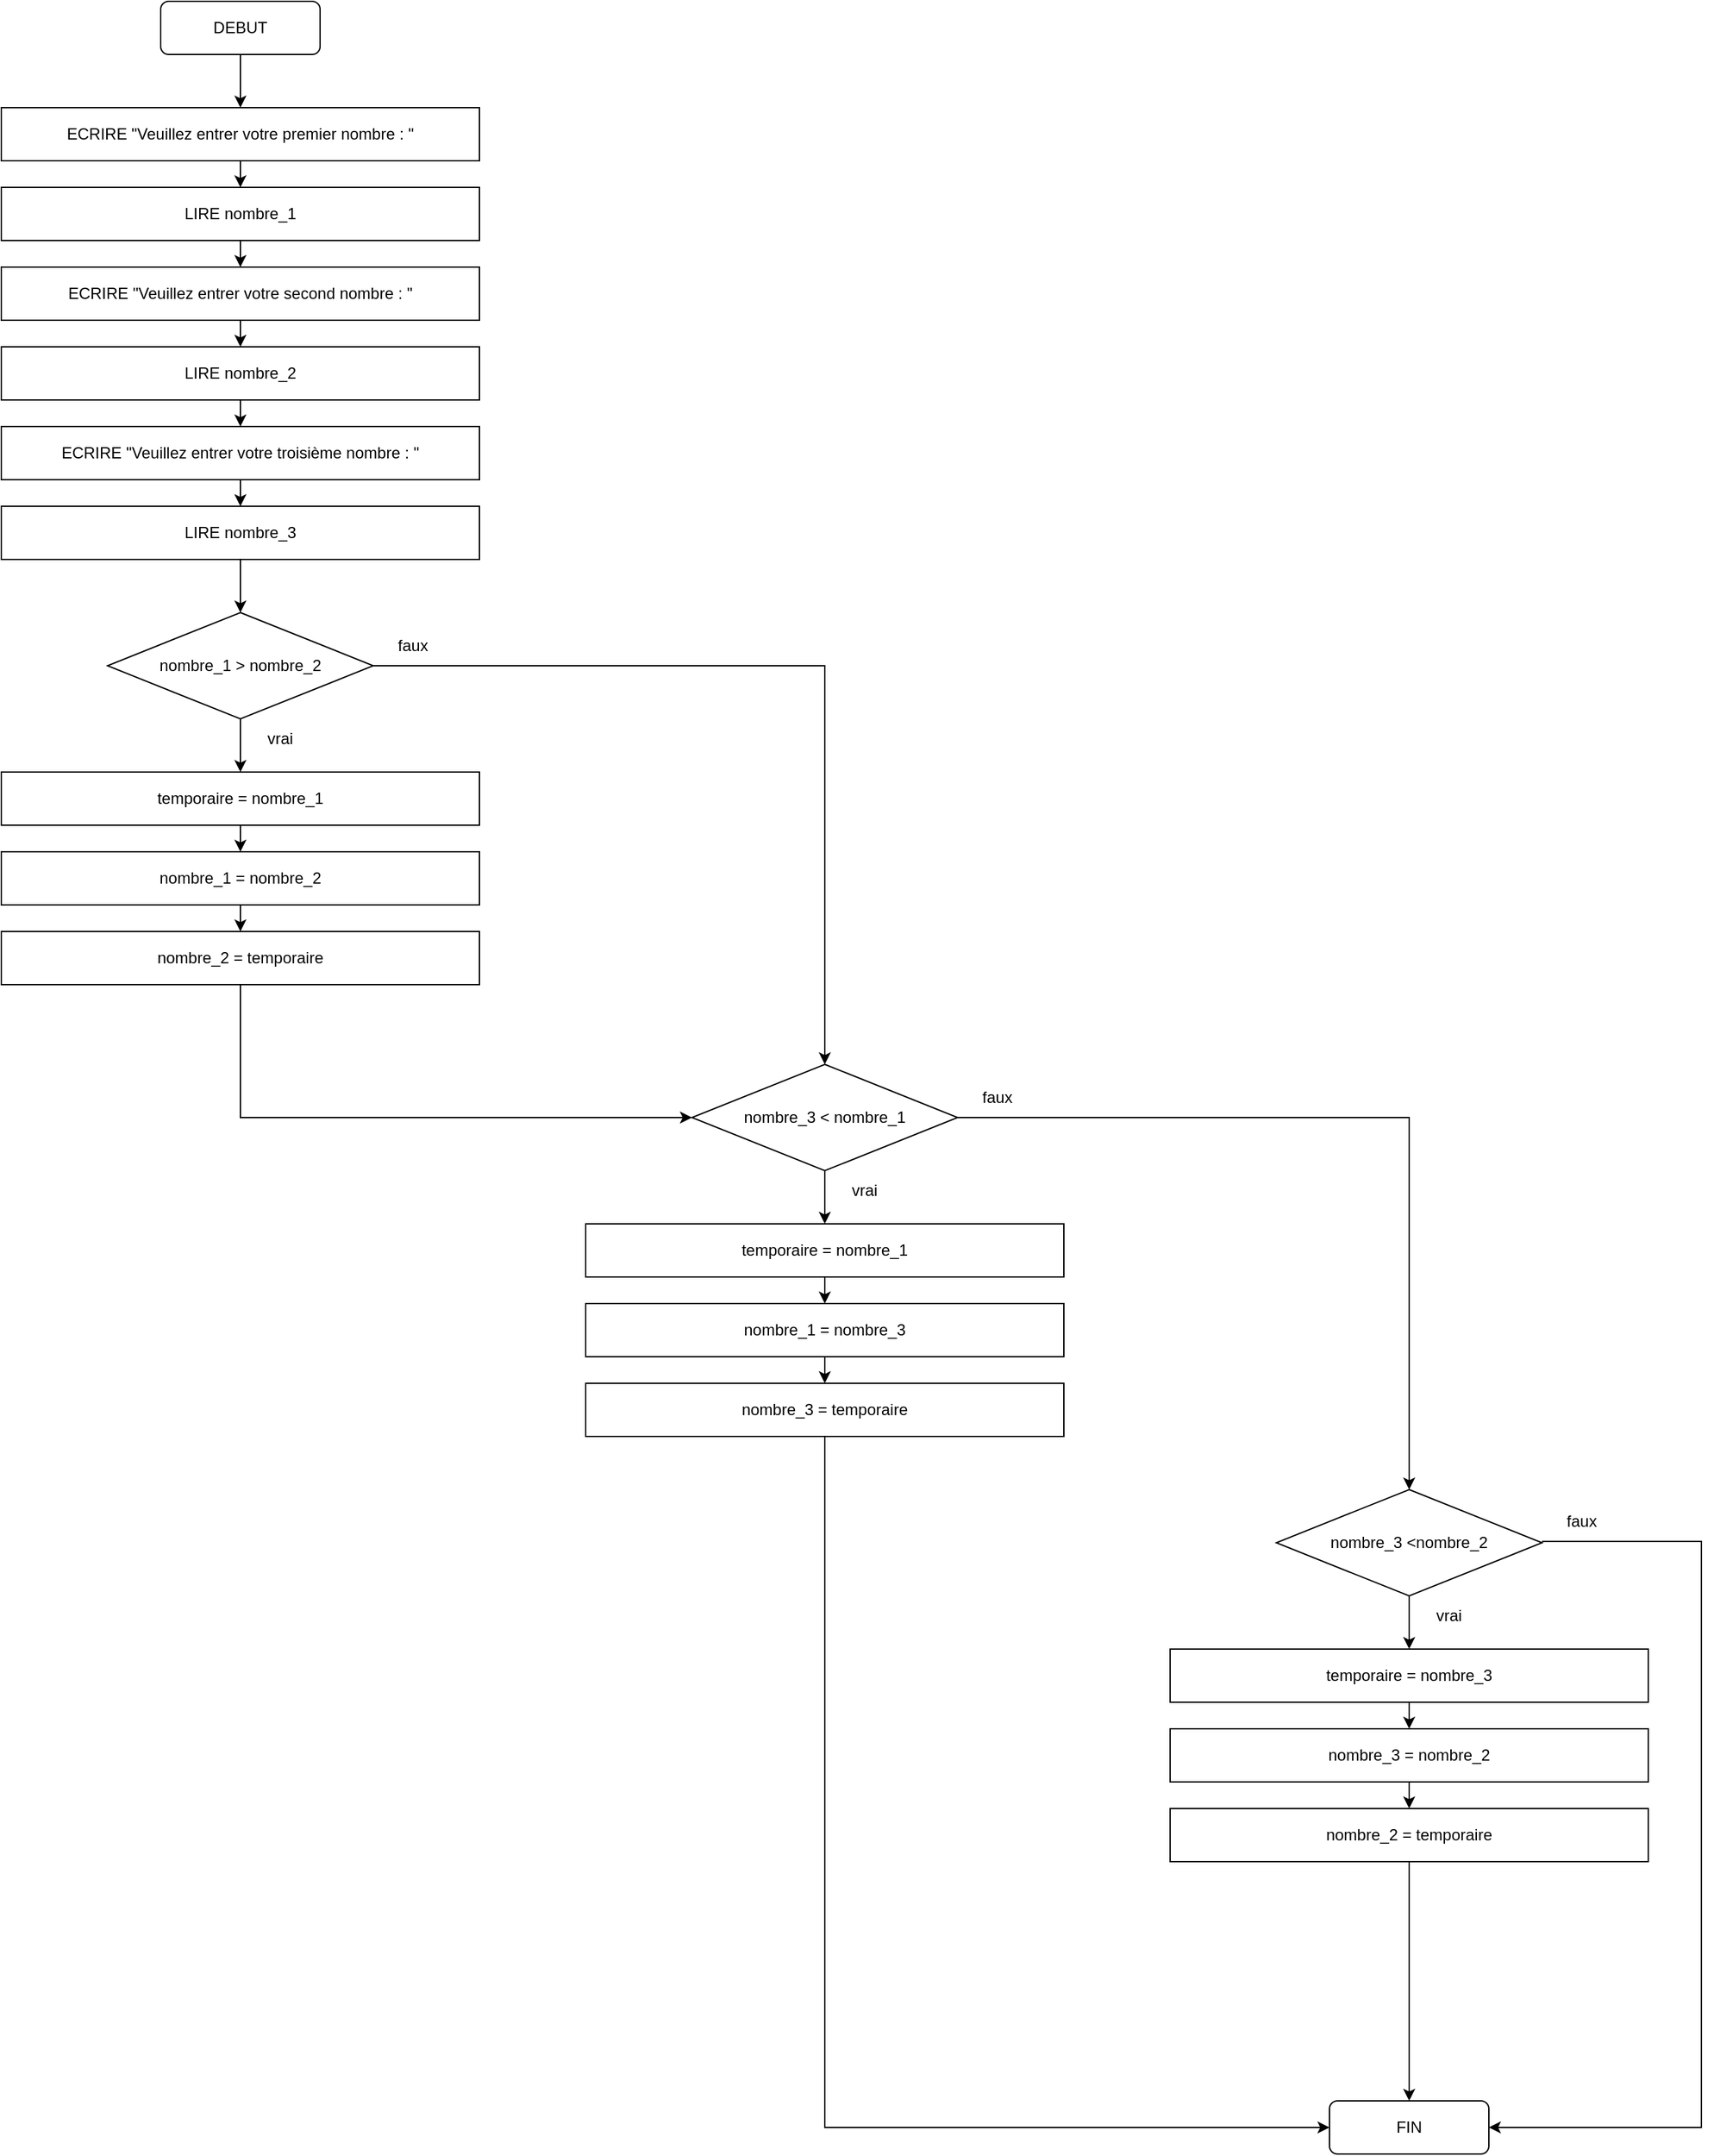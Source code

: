 <mxfile version="18.0.2" type="device"><diagram id="sCEyV1GtDddojpAQexp_" name="Page-1"><mxGraphModel dx="951" dy="826" grid="1" gridSize="10" guides="1" tooltips="1" connect="1" arrows="1" fold="1" page="1" pageScale="1" pageWidth="827" pageHeight="1169" math="0" shadow="0"><root><mxCell id="0"/><mxCell id="1" parent="0"/><mxCell id="EfBnkQtoB2_F4L-SwAxv-8" style="edgeStyle=orthogonalEdgeStyle;rounded=0;orthogonalLoop=1;jettySize=auto;html=1;exitX=0.5;exitY=1;exitDx=0;exitDy=0;entryX=0.5;entryY=0;entryDx=0;entryDy=0;" edge="1" parent="1" source="EfBnkQtoB2_F4L-SwAxv-1" target="EfBnkQtoB2_F4L-SwAxv-2"><mxGeometry relative="1" as="geometry"/></mxCell><mxCell id="EfBnkQtoB2_F4L-SwAxv-1" value="DEBUT" style="rounded=1;whiteSpace=wrap;html=1;fillColor=none;" vertex="1" parent="1"><mxGeometry x="160" y="40" width="120" height="40" as="geometry"/></mxCell><mxCell id="EfBnkQtoB2_F4L-SwAxv-9" style="edgeStyle=orthogonalEdgeStyle;rounded=0;orthogonalLoop=1;jettySize=auto;html=1;exitX=0.5;exitY=1;exitDx=0;exitDy=0;entryX=0.5;entryY=0;entryDx=0;entryDy=0;" edge="1" parent="1" source="EfBnkQtoB2_F4L-SwAxv-2" target="EfBnkQtoB2_F4L-SwAxv-3"><mxGeometry relative="1" as="geometry"/></mxCell><mxCell id="EfBnkQtoB2_F4L-SwAxv-2" value="ECRIRE &quot;Veuillez entrer votre premier nombre : &quot;" style="rounded=0;whiteSpace=wrap;html=1;fillColor=none;" vertex="1" parent="1"><mxGeometry x="40" y="120" width="360" height="40" as="geometry"/></mxCell><mxCell id="EfBnkQtoB2_F4L-SwAxv-10" style="edgeStyle=orthogonalEdgeStyle;rounded=0;orthogonalLoop=1;jettySize=auto;html=1;exitX=0.5;exitY=1;exitDx=0;exitDy=0;entryX=0.5;entryY=0;entryDx=0;entryDy=0;" edge="1" parent="1" source="EfBnkQtoB2_F4L-SwAxv-3" target="EfBnkQtoB2_F4L-SwAxv-4"><mxGeometry relative="1" as="geometry"/></mxCell><mxCell id="EfBnkQtoB2_F4L-SwAxv-3" value="LIRE nombre_1" style="rounded=0;whiteSpace=wrap;html=1;fillColor=none;" vertex="1" parent="1"><mxGeometry x="40" y="180" width="360" height="40" as="geometry"/></mxCell><mxCell id="EfBnkQtoB2_F4L-SwAxv-11" style="edgeStyle=orthogonalEdgeStyle;rounded=0;orthogonalLoop=1;jettySize=auto;html=1;exitX=0.5;exitY=1;exitDx=0;exitDy=0;entryX=0.5;entryY=0;entryDx=0;entryDy=0;" edge="1" parent="1" source="EfBnkQtoB2_F4L-SwAxv-4" target="EfBnkQtoB2_F4L-SwAxv-5"><mxGeometry relative="1" as="geometry"/></mxCell><mxCell id="EfBnkQtoB2_F4L-SwAxv-4" value="ECRIRE &quot;Veuillez entrer votre second nombre : &quot;" style="rounded=0;whiteSpace=wrap;html=1;fillColor=none;" vertex="1" parent="1"><mxGeometry x="40" y="240" width="360" height="40" as="geometry"/></mxCell><mxCell id="EfBnkQtoB2_F4L-SwAxv-12" style="edgeStyle=orthogonalEdgeStyle;rounded=0;orthogonalLoop=1;jettySize=auto;html=1;exitX=0.5;exitY=1;exitDx=0;exitDy=0;entryX=0.5;entryY=0;entryDx=0;entryDy=0;" edge="1" parent="1" source="EfBnkQtoB2_F4L-SwAxv-5" target="EfBnkQtoB2_F4L-SwAxv-7"><mxGeometry relative="1" as="geometry"/></mxCell><mxCell id="EfBnkQtoB2_F4L-SwAxv-5" value="LIRE nombre_2" style="rounded=0;whiteSpace=wrap;html=1;fillColor=none;" vertex="1" parent="1"><mxGeometry x="40" y="300" width="360" height="40" as="geometry"/></mxCell><mxCell id="EfBnkQtoB2_F4L-SwAxv-18" style="edgeStyle=orthogonalEdgeStyle;rounded=0;orthogonalLoop=1;jettySize=auto;html=1;exitX=0.5;exitY=1;exitDx=0;exitDy=0;entryX=0.5;entryY=0;entryDx=0;entryDy=0;" edge="1" parent="1" source="EfBnkQtoB2_F4L-SwAxv-6" target="EfBnkQtoB2_F4L-SwAxv-14"><mxGeometry relative="1" as="geometry"/></mxCell><mxCell id="EfBnkQtoB2_F4L-SwAxv-6" value="LIRE nombre_3" style="rounded=0;whiteSpace=wrap;html=1;fillColor=none;" vertex="1" parent="1"><mxGeometry x="40" y="420" width="360" height="40" as="geometry"/></mxCell><mxCell id="EfBnkQtoB2_F4L-SwAxv-13" style="edgeStyle=orthogonalEdgeStyle;rounded=0;orthogonalLoop=1;jettySize=auto;html=1;exitX=0.5;exitY=1;exitDx=0;exitDy=0;entryX=0.5;entryY=0;entryDx=0;entryDy=0;" edge="1" parent="1" source="EfBnkQtoB2_F4L-SwAxv-7" target="EfBnkQtoB2_F4L-SwAxv-6"><mxGeometry relative="1" as="geometry"/></mxCell><mxCell id="EfBnkQtoB2_F4L-SwAxv-7" value="ECRIRE &quot;Veuillez entrer votre troisième nombre : &quot;" style="rounded=0;whiteSpace=wrap;html=1;fillColor=none;" vertex="1" parent="1"><mxGeometry x="40" y="360" width="360" height="40" as="geometry"/></mxCell><mxCell id="EfBnkQtoB2_F4L-SwAxv-19" style="edgeStyle=orthogonalEdgeStyle;rounded=0;orthogonalLoop=1;jettySize=auto;html=1;exitX=0.5;exitY=1;exitDx=0;exitDy=0;entryX=0.5;entryY=0;entryDx=0;entryDy=0;" edge="1" parent="1" source="EfBnkQtoB2_F4L-SwAxv-14" target="EfBnkQtoB2_F4L-SwAxv-15"><mxGeometry relative="1" as="geometry"/></mxCell><mxCell id="EfBnkQtoB2_F4L-SwAxv-30" style="edgeStyle=orthogonalEdgeStyle;rounded=0;orthogonalLoop=1;jettySize=auto;html=1;exitX=1;exitY=0.5;exitDx=0;exitDy=0;entryX=0.5;entryY=0;entryDx=0;entryDy=0;" edge="1" parent="1" source="EfBnkQtoB2_F4L-SwAxv-14" target="EfBnkQtoB2_F4L-SwAxv-22"><mxGeometry relative="1" as="geometry"/></mxCell><mxCell id="EfBnkQtoB2_F4L-SwAxv-14" value="nombre_1 &amp;gt; nombre_2" style="rhombus;whiteSpace=wrap;html=1;fillColor=none;" vertex="1" parent="1"><mxGeometry x="120" y="500" width="200" height="80" as="geometry"/></mxCell><mxCell id="EfBnkQtoB2_F4L-SwAxv-20" style="edgeStyle=orthogonalEdgeStyle;rounded=0;orthogonalLoop=1;jettySize=auto;html=1;exitX=0.5;exitY=1;exitDx=0;exitDy=0;entryX=0.5;entryY=0;entryDx=0;entryDy=0;" edge="1" parent="1" source="EfBnkQtoB2_F4L-SwAxv-15" target="EfBnkQtoB2_F4L-SwAxv-16"><mxGeometry relative="1" as="geometry"/></mxCell><mxCell id="EfBnkQtoB2_F4L-SwAxv-15" value="temporaire = nombre_1" style="rounded=0;whiteSpace=wrap;html=1;fillColor=none;" vertex="1" parent="1"><mxGeometry x="40" y="620" width="360" height="40" as="geometry"/></mxCell><mxCell id="EfBnkQtoB2_F4L-SwAxv-21" style="edgeStyle=orthogonalEdgeStyle;rounded=0;orthogonalLoop=1;jettySize=auto;html=1;exitX=0.5;exitY=1;exitDx=0;exitDy=0;entryX=0.5;entryY=0;entryDx=0;entryDy=0;" edge="1" parent="1" source="EfBnkQtoB2_F4L-SwAxv-16" target="EfBnkQtoB2_F4L-SwAxv-17"><mxGeometry relative="1" as="geometry"/></mxCell><mxCell id="EfBnkQtoB2_F4L-SwAxv-16" value="nombre_1 = nombre_2" style="rounded=0;whiteSpace=wrap;html=1;fillColor=none;" vertex="1" parent="1"><mxGeometry x="40" y="680" width="360" height="40" as="geometry"/></mxCell><mxCell id="EfBnkQtoB2_F4L-SwAxv-26" style="edgeStyle=orthogonalEdgeStyle;rounded=0;orthogonalLoop=1;jettySize=auto;html=1;exitX=0.5;exitY=1;exitDx=0;exitDy=0;entryX=0;entryY=0.5;entryDx=0;entryDy=0;" edge="1" parent="1" source="EfBnkQtoB2_F4L-SwAxv-17" target="EfBnkQtoB2_F4L-SwAxv-22"><mxGeometry relative="1" as="geometry"/></mxCell><mxCell id="EfBnkQtoB2_F4L-SwAxv-17" value="nombre_2 = temporaire" style="rounded=0;whiteSpace=wrap;html=1;fillColor=none;" vertex="1" parent="1"><mxGeometry x="40" y="740" width="360" height="40" as="geometry"/></mxCell><mxCell id="EfBnkQtoB2_F4L-SwAxv-27" style="edgeStyle=orthogonalEdgeStyle;rounded=0;orthogonalLoop=1;jettySize=auto;html=1;exitX=0.5;exitY=1;exitDx=0;exitDy=0;entryX=0.5;entryY=0;entryDx=0;entryDy=0;" edge="1" parent="1" source="EfBnkQtoB2_F4L-SwAxv-22" target="EfBnkQtoB2_F4L-SwAxv-23"><mxGeometry relative="1" as="geometry"/></mxCell><mxCell id="EfBnkQtoB2_F4L-SwAxv-37" style="edgeStyle=orthogonalEdgeStyle;rounded=0;orthogonalLoop=1;jettySize=auto;html=1;exitX=1;exitY=0.5;exitDx=0;exitDy=0;entryX=0.5;entryY=0;entryDx=0;entryDy=0;" edge="1" parent="1" source="EfBnkQtoB2_F4L-SwAxv-22" target="EfBnkQtoB2_F4L-SwAxv-31"><mxGeometry relative="1" as="geometry"/></mxCell><mxCell id="EfBnkQtoB2_F4L-SwAxv-22" value="nombre_3 &amp;lt; nombre_1" style="rhombus;whiteSpace=wrap;html=1;fillColor=none;" vertex="1" parent="1"><mxGeometry x="560" y="840" width="200" height="80" as="geometry"/></mxCell><mxCell id="EfBnkQtoB2_F4L-SwAxv-28" style="edgeStyle=orthogonalEdgeStyle;rounded=0;orthogonalLoop=1;jettySize=auto;html=1;exitX=0.5;exitY=1;exitDx=0;exitDy=0;entryX=0.5;entryY=0;entryDx=0;entryDy=0;" edge="1" parent="1" source="EfBnkQtoB2_F4L-SwAxv-23" target="EfBnkQtoB2_F4L-SwAxv-25"><mxGeometry relative="1" as="geometry"/></mxCell><mxCell id="EfBnkQtoB2_F4L-SwAxv-23" value="temporaire = nombre_1" style="rounded=0;whiteSpace=wrap;html=1;fillColor=none;" vertex="1" parent="1"><mxGeometry x="480" y="960" width="360" height="40" as="geometry"/></mxCell><mxCell id="EfBnkQtoB2_F4L-SwAxv-43" style="edgeStyle=orthogonalEdgeStyle;rounded=0;orthogonalLoop=1;jettySize=auto;html=1;exitX=0.5;exitY=1;exitDx=0;exitDy=0;entryX=0;entryY=0.5;entryDx=0;entryDy=0;" edge="1" parent="1" source="EfBnkQtoB2_F4L-SwAxv-24" target="EfBnkQtoB2_F4L-SwAxv-42"><mxGeometry relative="1" as="geometry"/></mxCell><mxCell id="EfBnkQtoB2_F4L-SwAxv-24" value="nombre_3 = temporaire" style="rounded=0;whiteSpace=wrap;html=1;fillColor=none;" vertex="1" parent="1"><mxGeometry x="480" y="1080" width="360" height="40" as="geometry"/></mxCell><mxCell id="EfBnkQtoB2_F4L-SwAxv-29" style="edgeStyle=orthogonalEdgeStyle;rounded=0;orthogonalLoop=1;jettySize=auto;html=1;exitX=0.5;exitY=1;exitDx=0;exitDy=0;entryX=0.5;entryY=0;entryDx=0;entryDy=0;" edge="1" parent="1" source="EfBnkQtoB2_F4L-SwAxv-25" target="EfBnkQtoB2_F4L-SwAxv-24"><mxGeometry relative="1" as="geometry"/></mxCell><mxCell id="EfBnkQtoB2_F4L-SwAxv-25" value="nombre_1 = nombre_3" style="rounded=0;whiteSpace=wrap;html=1;fillColor=none;" vertex="1" parent="1"><mxGeometry x="480" y="1020" width="360" height="40" as="geometry"/></mxCell><mxCell id="EfBnkQtoB2_F4L-SwAxv-38" style="edgeStyle=orthogonalEdgeStyle;rounded=0;orthogonalLoop=1;jettySize=auto;html=1;exitX=0.5;exitY=1;exitDx=0;exitDy=0;entryX=0.5;entryY=0;entryDx=0;entryDy=0;" edge="1" parent="1" source="EfBnkQtoB2_F4L-SwAxv-31" target="EfBnkQtoB2_F4L-SwAxv-32"><mxGeometry relative="1" as="geometry"/></mxCell><mxCell id="EfBnkQtoB2_F4L-SwAxv-31" value="nombre_3 &amp;lt;nombre_2" style="rhombus;whiteSpace=wrap;html=1;fillColor=none;" vertex="1" parent="1"><mxGeometry x="1000" y="1160" width="200" height="80" as="geometry"/></mxCell><mxCell id="EfBnkQtoB2_F4L-SwAxv-39" style="edgeStyle=orthogonalEdgeStyle;rounded=0;orthogonalLoop=1;jettySize=auto;html=1;exitX=0.5;exitY=1;exitDx=0;exitDy=0;entryX=0.5;entryY=0;entryDx=0;entryDy=0;" edge="1" parent="1" source="EfBnkQtoB2_F4L-SwAxv-32" target="EfBnkQtoB2_F4L-SwAxv-34"><mxGeometry relative="1" as="geometry"/></mxCell><mxCell id="EfBnkQtoB2_F4L-SwAxv-32" value="temporaire = nombre_3" style="rounded=0;whiteSpace=wrap;html=1;fillColor=none;" vertex="1" parent="1"><mxGeometry x="920" y="1280" width="360" height="40" as="geometry"/></mxCell><mxCell id="EfBnkQtoB2_F4L-SwAxv-33" style="edgeStyle=orthogonalEdgeStyle;rounded=0;orthogonalLoop=1;jettySize=auto;html=1;exitX=0.5;exitY=1;exitDx=0;exitDy=0;" edge="1" parent="1" source="EfBnkQtoB2_F4L-SwAxv-32" target="EfBnkQtoB2_F4L-SwAxv-32"><mxGeometry relative="1" as="geometry"/></mxCell><mxCell id="EfBnkQtoB2_F4L-SwAxv-40" style="edgeStyle=orthogonalEdgeStyle;rounded=0;orthogonalLoop=1;jettySize=auto;html=1;exitX=0.5;exitY=1;exitDx=0;exitDy=0;entryX=0.5;entryY=0;entryDx=0;entryDy=0;" edge="1" parent="1" source="EfBnkQtoB2_F4L-SwAxv-34" target="EfBnkQtoB2_F4L-SwAxv-35"><mxGeometry relative="1" as="geometry"/></mxCell><mxCell id="EfBnkQtoB2_F4L-SwAxv-34" value="nombre_3 = nombre_2" style="rounded=0;whiteSpace=wrap;html=1;fillColor=none;" vertex="1" parent="1"><mxGeometry x="920" y="1340" width="360" height="40" as="geometry"/></mxCell><mxCell id="EfBnkQtoB2_F4L-SwAxv-49" style="edgeStyle=orthogonalEdgeStyle;rounded=0;orthogonalLoop=1;jettySize=auto;html=1;exitX=0.5;exitY=1;exitDx=0;exitDy=0;entryX=0.5;entryY=0;entryDx=0;entryDy=0;" edge="1" parent="1" source="EfBnkQtoB2_F4L-SwAxv-35" target="EfBnkQtoB2_F4L-SwAxv-42"><mxGeometry relative="1" as="geometry"/></mxCell><mxCell id="EfBnkQtoB2_F4L-SwAxv-35" value="nombre_2 = temporaire" style="rounded=0;whiteSpace=wrap;html=1;fillColor=none;" vertex="1" parent="1"><mxGeometry x="920" y="1400" width="360" height="40" as="geometry"/></mxCell><mxCell id="EfBnkQtoB2_F4L-SwAxv-42" value="FIN" style="rounded=1;whiteSpace=wrap;html=1;fillColor=none;" vertex="1" parent="1"><mxGeometry x="1040" y="1620" width="120" height="40" as="geometry"/></mxCell><mxCell id="EfBnkQtoB2_F4L-SwAxv-45" value="faux" style="text;html=1;strokeColor=none;fillColor=none;align=center;verticalAlign=middle;whiteSpace=wrap;rounded=0;" vertex="1" parent="1"><mxGeometry x="320" y="510" width="60" height="30" as="geometry"/></mxCell><mxCell id="EfBnkQtoB2_F4L-SwAxv-46" value="vrai" style="text;html=1;strokeColor=none;fillColor=none;align=center;verticalAlign=middle;whiteSpace=wrap;rounded=0;" vertex="1" parent="1"><mxGeometry x="220" y="580" width="60" height="30" as="geometry"/></mxCell><mxCell id="EfBnkQtoB2_F4L-SwAxv-50" style="edgeStyle=orthogonalEdgeStyle;rounded=0;orthogonalLoop=1;jettySize=auto;html=1;exitX=0;exitY=1;exitDx=0;exitDy=0;entryX=1;entryY=0.5;entryDx=0;entryDy=0;" edge="1" parent="1" source="EfBnkQtoB2_F4L-SwAxv-47" target="EfBnkQtoB2_F4L-SwAxv-42"><mxGeometry relative="1" as="geometry"><Array as="points"><mxPoint x="1320" y="1199"/><mxPoint x="1320" y="1640"/></Array></mxGeometry></mxCell><mxCell id="EfBnkQtoB2_F4L-SwAxv-47" value="faux" style="text;html=1;strokeColor=none;fillColor=none;align=center;verticalAlign=middle;whiteSpace=wrap;rounded=0;" vertex="1" parent="1"><mxGeometry x="1200" y="1169" width="60" height="30" as="geometry"/></mxCell><mxCell id="EfBnkQtoB2_F4L-SwAxv-48" value="faux" style="text;html=1;strokeColor=none;fillColor=none;align=center;verticalAlign=middle;whiteSpace=wrap;rounded=0;" vertex="1" parent="1"><mxGeometry x="760" y="850" width="60" height="30" as="geometry"/></mxCell><mxCell id="EfBnkQtoB2_F4L-SwAxv-51" value="vrai" style="text;html=1;strokeColor=none;fillColor=none;align=center;verticalAlign=middle;whiteSpace=wrap;rounded=0;" vertex="1" parent="1"><mxGeometry x="1100" y="1240" width="60" height="30" as="geometry"/></mxCell><mxCell id="EfBnkQtoB2_F4L-SwAxv-52" value="vrai" style="text;html=1;strokeColor=none;fillColor=none;align=center;verticalAlign=middle;whiteSpace=wrap;rounded=0;" vertex="1" parent="1"><mxGeometry x="660" y="920" width="60" height="30" as="geometry"/></mxCell></root></mxGraphModel></diagram></mxfile>